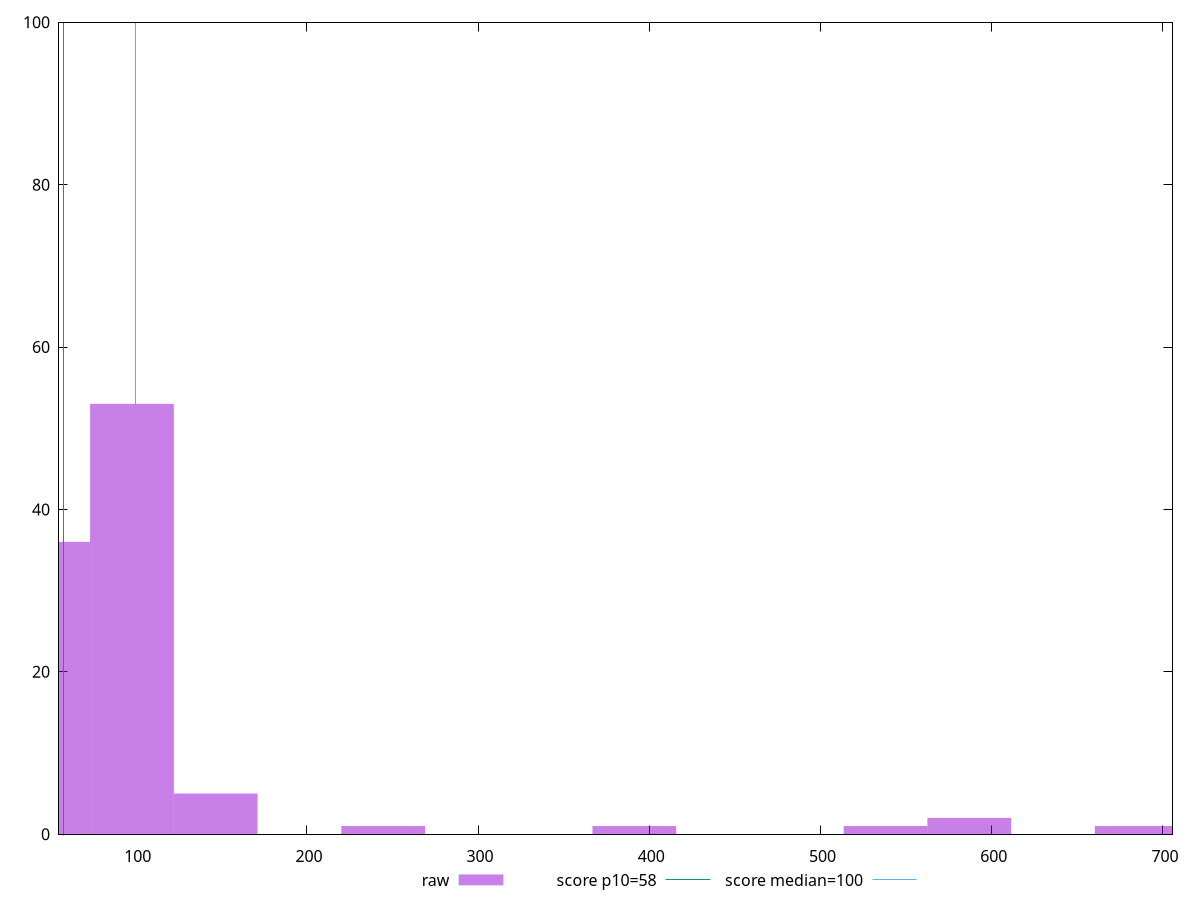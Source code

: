 reset

$raw <<EOF
97.81392906841533 53
48.90696453420767 36
146.720893602623 5
684.6975034789074 1
537.9766098762843 1
586.883574410492 2
391.25571627366133 1
244.53482267103834 1
EOF

set key outside below
set boxwidth 48.90696453420767
set xrange [55.2:705.6]
set yrange [0:100]
set trange [0:100]
set style fill transparent solid 0.5 noborder

set parametric
set terminal svg size 640, 490 enhanced background rgb 'white'
set output "reprap/estimated-input-latency/samples/pages+cached/raw/histogram.svg"

plot $raw title "raw" with boxes, \
     58,t title "score p10=58", \
     100,t title "score median=100"

reset
